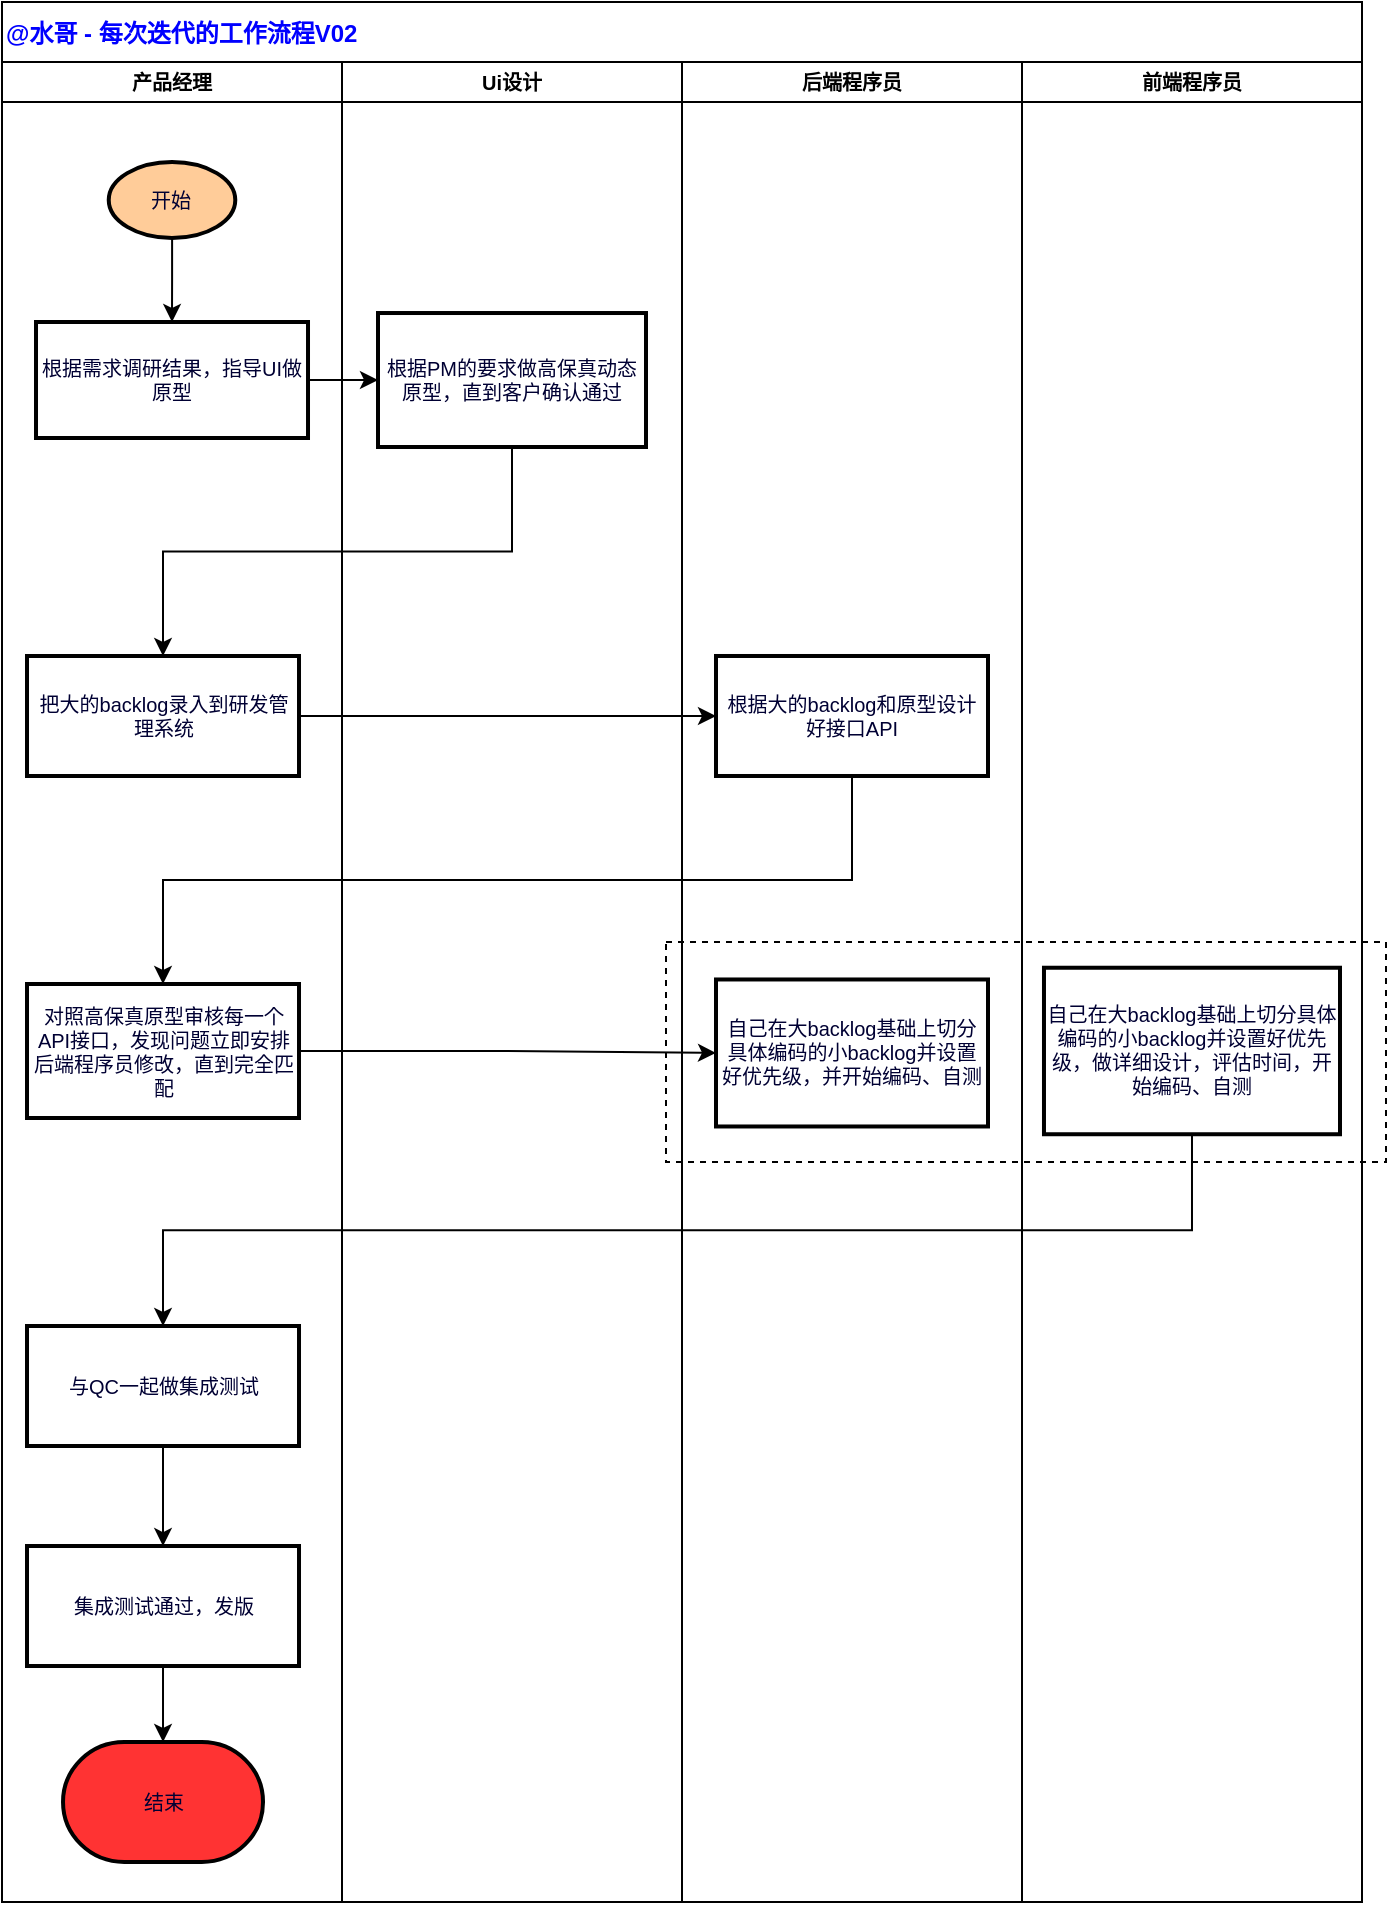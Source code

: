 <mxfile version="20.0.3" type="github">
  <diagram id="YU3feAvMAWmFrvA6Q01h" name="第 1 页">
    <mxGraphModel dx="1267" dy="607" grid="1" gridSize="10" guides="1" tooltips="1" connect="1" arrows="1" fold="1" page="1" pageScale="1" pageWidth="827" pageHeight="1169" math="0" shadow="0">
      <root>
        <mxCell id="0" />
        <mxCell id="1" parent="0" />
        <mxCell id="3ieeocN1eD7Hzq-fFFbV-1" value="@水哥 - 每次迭代的工作流程V02" style="swimlane;childLayout=stackLayout;resizeParent=1;resizeParentMax=0;startSize=30;align=left;fontSize=12;fontColor=#0000FF;" parent="1" vertex="1">
          <mxGeometry x="138" y="50" width="680" height="950" as="geometry">
            <mxRectangle x="230" y="30" width="70" height="30" as="alternateBounds" />
          </mxGeometry>
        </mxCell>
        <mxCell id="3ieeocN1eD7Hzq-fFFbV-2" value="产品经理" style="swimlane;startSize=20;fontSize=10;" parent="3ieeocN1eD7Hzq-fFFbV-1" vertex="1">
          <mxGeometry y="30" width="170" height="920" as="geometry" />
        </mxCell>
        <mxCell id="3ieeocN1eD7Hzq-fFFbV-8" value="开始" style="strokeWidth=2;html=1;shape=mxgraph.flowchart.start_1;whiteSpace=wrap;fontSize=10;fontColor=#000033;labelBackgroundColor=none;fillColor=#FFCC99;aspect=fixed;" parent="3ieeocN1eD7Hzq-fFFbV-2" vertex="1">
          <mxGeometry x="53.37" y="50" width="63.27" height="38" as="geometry" />
        </mxCell>
        <mxCell id="A8igVTBkIp0clDDqToqD-1" value="根据需求调研结果，指导UI做原型" style="whiteSpace=wrap;html=1;fontSize=10;fillColor=none;fontColor=#000033;strokeWidth=2;labelBackgroundColor=none;aspect=fixed;" vertex="1" parent="3ieeocN1eD7Hzq-fFFbV-2">
          <mxGeometry x="17.005" y="130" width="136" height="58" as="geometry" />
        </mxCell>
        <mxCell id="A8igVTBkIp0clDDqToqD-2" value="" style="edgeStyle=orthogonalEdgeStyle;rounded=0;orthogonalLoop=1;jettySize=auto;html=1;fontSize=10;fontColor=#000033;" edge="1" parent="3ieeocN1eD7Hzq-fFFbV-2" source="3ieeocN1eD7Hzq-fFFbV-8" target="A8igVTBkIp0clDDqToqD-1">
          <mxGeometry relative="1" as="geometry" />
        </mxCell>
        <mxCell id="A8igVTBkIp0clDDqToqD-7" value="把大的backlog录入到研发管理系统" style="whiteSpace=wrap;html=1;fontSize=10;fillColor=none;fontColor=#000033;strokeWidth=2;labelBackgroundColor=none;" vertex="1" parent="3ieeocN1eD7Hzq-fFFbV-2">
          <mxGeometry x="12.505" y="297" width="136" height="60" as="geometry" />
        </mxCell>
        <mxCell id="A8igVTBkIp0clDDqToqD-11" value="对照高保真原型审核每一个API接口，发现问题立即安排后端程序员修改，直到完全匹配" style="whiteSpace=wrap;html=1;fontSize=10;fillColor=none;fontColor=#000033;strokeWidth=2;labelBackgroundColor=none;" vertex="1" parent="3ieeocN1eD7Hzq-fFFbV-2">
          <mxGeometry x="12.505" y="461" width="136" height="67" as="geometry" />
        </mxCell>
        <mxCell id="A8igVTBkIp0clDDqToqD-20" value="" style="edgeStyle=orthogonalEdgeStyle;rounded=0;orthogonalLoop=1;jettySize=auto;html=1;fontSize=10;fontColor=#000033;" edge="1" parent="3ieeocN1eD7Hzq-fFFbV-2" source="A8igVTBkIp0clDDqToqD-16" target="A8igVTBkIp0clDDqToqD-19">
          <mxGeometry relative="1" as="geometry" />
        </mxCell>
        <mxCell id="A8igVTBkIp0clDDqToqD-16" value="与QC一起做集成测试" style="whiteSpace=wrap;html=1;fontSize=10;fillColor=none;fontColor=#000033;strokeWidth=2;labelBackgroundColor=none;" vertex="1" parent="3ieeocN1eD7Hzq-fFFbV-2">
          <mxGeometry x="12.505" y="632" width="136" height="60" as="geometry" />
        </mxCell>
        <mxCell id="A8igVTBkIp0clDDqToqD-26" style="edgeStyle=orthogonalEdgeStyle;rounded=0;orthogonalLoop=1;jettySize=auto;html=1;exitX=0.5;exitY=1;exitDx=0;exitDy=0;entryX=0.5;entryY=0;entryDx=0;entryDy=0;entryPerimeter=0;fontSize=10;fontColor=#000033;" edge="1" parent="3ieeocN1eD7Hzq-fFFbV-2" source="A8igVTBkIp0clDDqToqD-19" target="A8igVTBkIp0clDDqToqD-23">
          <mxGeometry relative="1" as="geometry" />
        </mxCell>
        <mxCell id="A8igVTBkIp0clDDqToqD-19" value="集成测试通过，发版" style="whiteSpace=wrap;html=1;fontSize=10;fillColor=none;fontColor=#000033;strokeWidth=2;labelBackgroundColor=none;" vertex="1" parent="3ieeocN1eD7Hzq-fFFbV-2">
          <mxGeometry x="12.505" y="742.005" width="136" height="60" as="geometry" />
        </mxCell>
        <mxCell id="A8igVTBkIp0clDDqToqD-23" value="结束" style="strokeWidth=2;html=1;shape=mxgraph.flowchart.terminator;whiteSpace=wrap;labelBackgroundColor=none;fontSize=10;fontColor=#000033;fillColor=#FF3333;" vertex="1" parent="3ieeocN1eD7Hzq-fFFbV-2">
          <mxGeometry x="30.51" y="840" width="100" height="60" as="geometry" />
        </mxCell>
        <mxCell id="3ieeocN1eD7Hzq-fFFbV-3" value="Ui设计" style="swimlane;startSize=20;fontSize=10;" parent="3ieeocN1eD7Hzq-fFFbV-1" vertex="1">
          <mxGeometry x="170" y="30" width="170" height="920" as="geometry" />
        </mxCell>
        <mxCell id="A8igVTBkIp0clDDqToqD-3" value="根据PM的要求做高保真动态原型，直到客户确认通过" style="whiteSpace=wrap;html=1;fontSize=10;fillColor=none;fontColor=#000033;strokeWidth=2;labelBackgroundColor=none;aspect=fixed;" vertex="1" parent="3ieeocN1eD7Hzq-fFFbV-3">
          <mxGeometry x="18" y="125.51" width="134" height="66.99" as="geometry" />
        </mxCell>
        <mxCell id="3ieeocN1eD7Hzq-fFFbV-4" value="后端程序员" style="swimlane;startSize=20;fontSize=10;" parent="3ieeocN1eD7Hzq-fFFbV-1" vertex="1">
          <mxGeometry x="340" y="30" width="170" height="920" as="geometry" />
        </mxCell>
        <mxCell id="A8igVTBkIp0clDDqToqD-9" value="根据大的backlog和原型设计好接口API" style="whiteSpace=wrap;html=1;fontSize=10;fillColor=none;fontColor=#000033;strokeWidth=2;labelBackgroundColor=none;" vertex="1" parent="3ieeocN1eD7Hzq-fFFbV-4">
          <mxGeometry x="17" y="296.995" width="136" height="60" as="geometry" />
        </mxCell>
        <mxCell id="A8igVTBkIp0clDDqToqD-13" value="自己在大backlog基础上切分具体编码的小backlog并设置好优先级，并开始编码、自测" style="whiteSpace=wrap;html=1;fontSize=10;fillColor=none;fontColor=#000033;strokeWidth=2;labelBackgroundColor=none;" vertex="1" parent="3ieeocN1eD7Hzq-fFFbV-4">
          <mxGeometry x="17" y="458.74" width="136" height="73.5" as="geometry" />
        </mxCell>
        <mxCell id="3ieeocN1eD7Hzq-fFFbV-5" value="前端程序员" style="swimlane;startSize=20;fontSize=10;" parent="3ieeocN1eD7Hzq-fFFbV-1" vertex="1">
          <mxGeometry x="510" y="30" width="170" height="920" as="geometry" />
        </mxCell>
        <mxCell id="A8igVTBkIp0clDDqToqD-15" value="自己在大backlog基础上切分具体编码的小backlog并设置好优先级，做详细设计，评估时间，开始编码、自测" style="whiteSpace=wrap;html=1;fontSize=10;fillColor=none;fontColor=#000033;strokeWidth=2;labelBackgroundColor=none;" vertex="1" parent="3ieeocN1eD7Hzq-fFFbV-5">
          <mxGeometry x="10.99" y="452.87" width="148.01" height="83.25" as="geometry" />
        </mxCell>
        <mxCell id="A8igVTBkIp0clDDqToqD-4" value="" style="edgeStyle=orthogonalEdgeStyle;rounded=0;orthogonalLoop=1;jettySize=auto;html=1;fontSize=10;fontColor=#000033;" edge="1" parent="3ieeocN1eD7Hzq-fFFbV-1" source="A8igVTBkIp0clDDqToqD-1" target="A8igVTBkIp0clDDqToqD-3">
          <mxGeometry relative="1" as="geometry" />
        </mxCell>
        <mxCell id="A8igVTBkIp0clDDqToqD-8" value="" style="edgeStyle=orthogonalEdgeStyle;rounded=0;orthogonalLoop=1;jettySize=auto;html=1;fontSize=10;fontColor=#000033;exitX=0.5;exitY=1;exitDx=0;exitDy=0;" edge="1" parent="3ieeocN1eD7Hzq-fFFbV-1" source="A8igVTBkIp0clDDqToqD-3" target="A8igVTBkIp0clDDqToqD-7">
          <mxGeometry relative="1" as="geometry" />
        </mxCell>
        <mxCell id="A8igVTBkIp0clDDqToqD-10" value="" style="edgeStyle=orthogonalEdgeStyle;rounded=0;orthogonalLoop=1;jettySize=auto;html=1;fontSize=10;fontColor=#000033;" edge="1" parent="3ieeocN1eD7Hzq-fFFbV-1" source="A8igVTBkIp0clDDqToqD-7" target="A8igVTBkIp0clDDqToqD-9">
          <mxGeometry relative="1" as="geometry" />
        </mxCell>
        <mxCell id="A8igVTBkIp0clDDqToqD-12" value="" style="edgeStyle=orthogonalEdgeStyle;rounded=0;orthogonalLoop=1;jettySize=auto;html=1;fontSize=10;fontColor=#000033;exitX=0.5;exitY=1;exitDx=0;exitDy=0;" edge="1" parent="3ieeocN1eD7Hzq-fFFbV-1" source="A8igVTBkIp0clDDqToqD-9" target="A8igVTBkIp0clDDqToqD-11">
          <mxGeometry relative="1" as="geometry" />
        </mxCell>
        <mxCell id="A8igVTBkIp0clDDqToqD-14" value="" style="edgeStyle=orthogonalEdgeStyle;rounded=0;orthogonalLoop=1;jettySize=auto;html=1;fontSize=10;fontColor=#000033;" edge="1" parent="3ieeocN1eD7Hzq-fFFbV-1" source="A8igVTBkIp0clDDqToqD-11" target="A8igVTBkIp0clDDqToqD-13">
          <mxGeometry relative="1" as="geometry" />
        </mxCell>
        <mxCell id="A8igVTBkIp0clDDqToqD-18" style="edgeStyle=orthogonalEdgeStyle;rounded=0;orthogonalLoop=1;jettySize=auto;html=1;exitX=0.5;exitY=1;exitDx=0;exitDy=0;entryX=0.5;entryY=0;entryDx=0;entryDy=0;fontSize=10;fontColor=#000033;" edge="1" parent="3ieeocN1eD7Hzq-fFFbV-1" source="A8igVTBkIp0clDDqToqD-15" target="A8igVTBkIp0clDDqToqD-16">
          <mxGeometry relative="1" as="geometry" />
        </mxCell>
        <mxCell id="A8igVTBkIp0clDDqToqD-30" value="" style="rounded=0;whiteSpace=wrap;html=1;dashed=1;labelBackgroundColor=none;fontSize=10;fontColor=#000033;fillColor=none;" vertex="1" parent="1">
          <mxGeometry x="470" y="520" width="360" height="110" as="geometry" />
        </mxCell>
      </root>
    </mxGraphModel>
  </diagram>
</mxfile>
